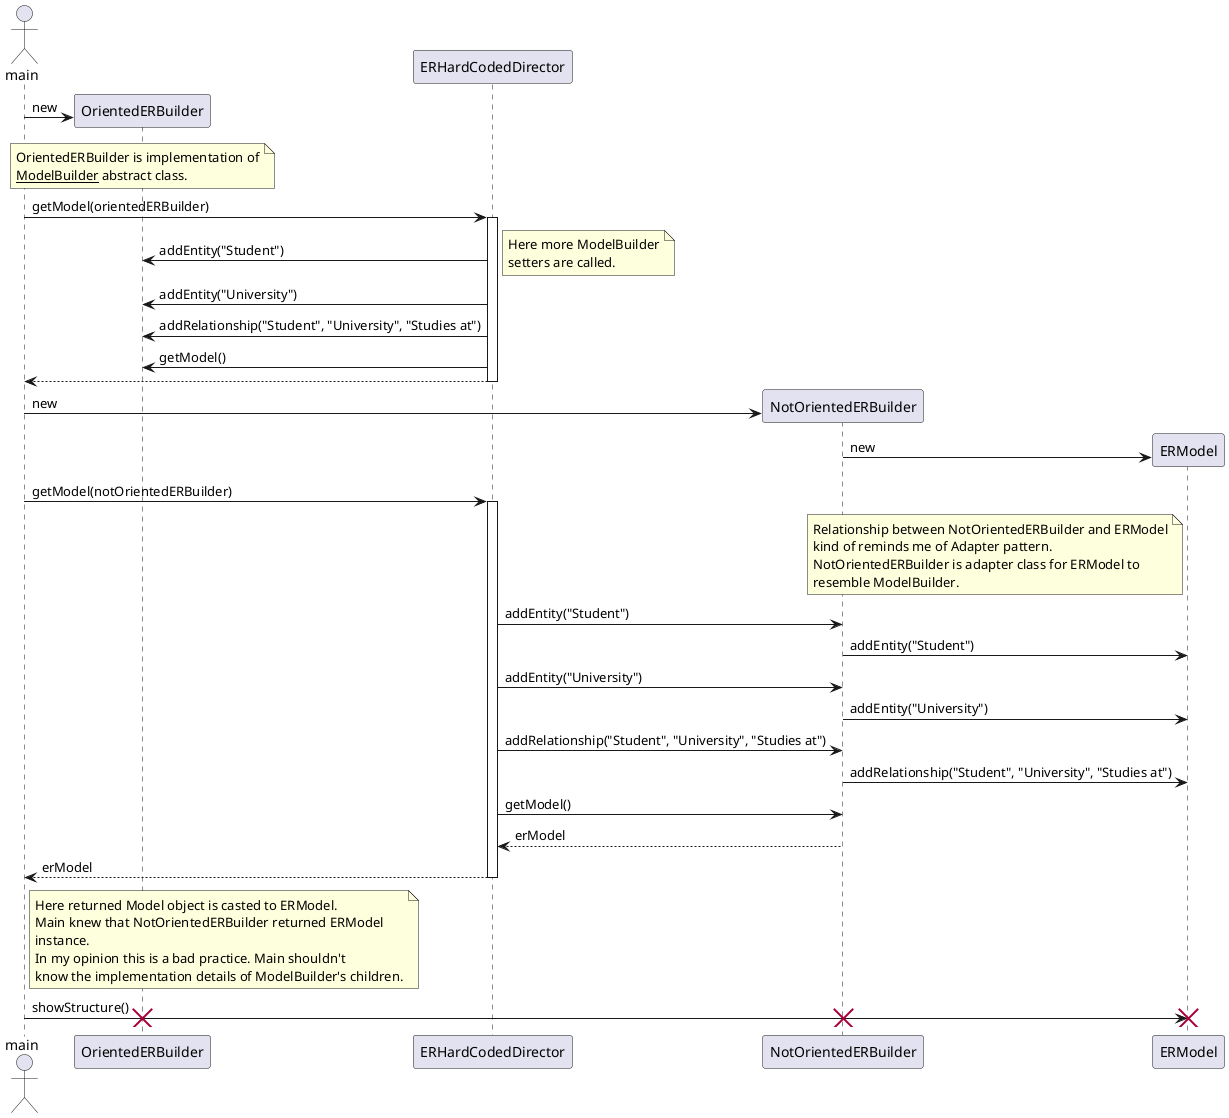 @startuml

actor main

create OrientedERBuilder
main -> OrientedERBuilder : new

note over OrientedERBuilder
OrientedERBuilder is implementation of
<u>ModelBuilder</u> abstract class.
end note

main -> ERHardCodedDirector : getModel(orientedERBuilder)



activate ERHardCodedDirector

ERHardCodedDirector -> OrientedERBuilder : addEntity("Student")

note right
Here more ModelBuilder
setters are called.
end note

ERHardCodedDirector -> OrientedERBuilder : addEntity("University")
ERHardCodedDirector -> OrientedERBuilder : addRelationship("Student", "University", "Studies at")
ERHardCodedDirector -> OrientedERBuilder : getModel()

ERHardCodedDirector --> main

deactivate ERHardCodedDirector



create NotOrientedERBuilder
main -> NotOrientedERBuilder : new

create ERModel
NotOrientedERBuilder -> ERModel : new

main -> ERHardCodedDirector : getModel(notOrientedERBuilder)



activate ERHardCodedDirector

note left ERModel
Relationship between NotOrientedERBuilder and ERModel
kind of reminds me of Adapter pattern.
NotOrientedERBuilder is adapter class for ERModel to
resemble ModelBuilder.
end note

ERHardCodedDirector -> NotOrientedERBuilder : addEntity("Student")
NotOrientedERBuilder -> ERModel : addEntity("Student")

ERHardCodedDirector -> NotOrientedERBuilder : addEntity("University")
NotOrientedERBuilder -> ERModel : addEntity("University")

ERHardCodedDirector -> NotOrientedERBuilder : addRelationship("Student", "University", "Studies at")
NotOrientedERBuilder -> ERModel : addRelationship("Student", "University", "Studies at")

ERHardCodedDirector -> NotOrientedERBuilder : getModel()
NotOrientedERBuilder --> ERHardCodedDirector : erModel
ERHardCodedDirector --> main : erModel

deactivate ERHardCodedDirector



note right main
Here returned Model object is casted to ERModel.
Main knew that NotOrientedERBuilder returned ERModel
instance.
In my opinion this is a bad practice. Main shouldn't
know the implementation details of ModelBuilder's children.
end note

main -> ERModel : showStructure()

destroy OrientedERBuilder
destroy NotOrientedERBuilder
destroy ERModel

@enduml